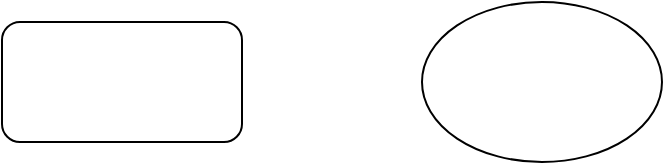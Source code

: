 <mxfile version="16.5.1" type="device" pages="2"><diagram id="nYC5D85Z5DKK84gPRJpl" name="ページ1"><mxGraphModel dx="1102" dy="865" grid="1" gridSize="10" guides="1" tooltips="1" connect="1" arrows="1" fold="1" page="1" pageScale="1" pageWidth="827" pageHeight="1169" math="0" shadow="0"><root><mxCell id="0"/><mxCell id="1" parent="0"/><mxCell id="aCYlf0pYNwsr1mUfthHa-1" value="" style="rounded=1;whiteSpace=wrap;html=1;" parent="1" vertex="1"><mxGeometry x="240" y="300" width="120" height="60" as="geometry"/></mxCell><mxCell id="aCYlf0pYNwsr1mUfthHa-2" value="" style="ellipse;whiteSpace=wrap;html=1;" parent="1" vertex="1"><mxGeometry x="450" y="290" width="120" height="80" as="geometry"/></mxCell></root></mxGraphModel></diagram><diagram id="Pph3dodZdBJn7mFhZSrX" name="ページ2"><mxGraphModel dx="1102" dy="865" grid="1" gridSize="10" guides="1" tooltips="1" connect="1" arrows="1" fold="1" page="1" pageScale="1" pageWidth="827" pageHeight="1169" math="0" shadow="0"><root><mxCell id="bhnk-YvQDQ-j78hZL_NP-0"/><mxCell id="bhnk-YvQDQ-j78hZL_NP-1" parent="bhnk-YvQDQ-j78hZL_NP-0"/><mxCell id="E2tFX26PUc0v_5xU4K_w-0" value="" style="ellipse;shape=cloud;whiteSpace=wrap;html=1;" parent="bhnk-YvQDQ-j78hZL_NP-1" vertex="1"><mxGeometry x="230" y="340" width="120" height="80" as="geometry"/></mxCell><mxCell id="E2tFX26PUc0v_5xU4K_w-1" value="" style="shape=document;whiteSpace=wrap;html=1;boundedLbl=1;" parent="bhnk-YvQDQ-j78hZL_NP-1" vertex="1"><mxGeometry x="450" y="330" width="120" height="80" as="geometry"/></mxCell><mxCell id="ER3CCaGMNOi1ey6Bftjj-0" value="" style="ellipse;whiteSpace=wrap;html=1;" parent="bhnk-YvQDQ-j78hZL_NP-1" vertex="1"><mxGeometry x="240" y="460" width="120" height="80" as="geometry"/></mxCell><mxCell id="ER3CCaGMNOi1ey6Bftjj-1" value="" style="rhombus;whiteSpace=wrap;html=1;" parent="bhnk-YvQDQ-j78hZL_NP-1" vertex="1"><mxGeometry x="240" y="600" width="80" height="80" as="geometry"/></mxCell><mxCell id="hKvBa4tu60LwznalqZF0-0" value="test1" style="ellipse;whiteSpace=wrap;html=1;" vertex="1" parent="bhnk-YvQDQ-j78hZL_NP-1"><mxGeometry x="470" y="460" width="120" height="80" as="geometry"/></mxCell></root></mxGraphModel></diagram></mxfile>